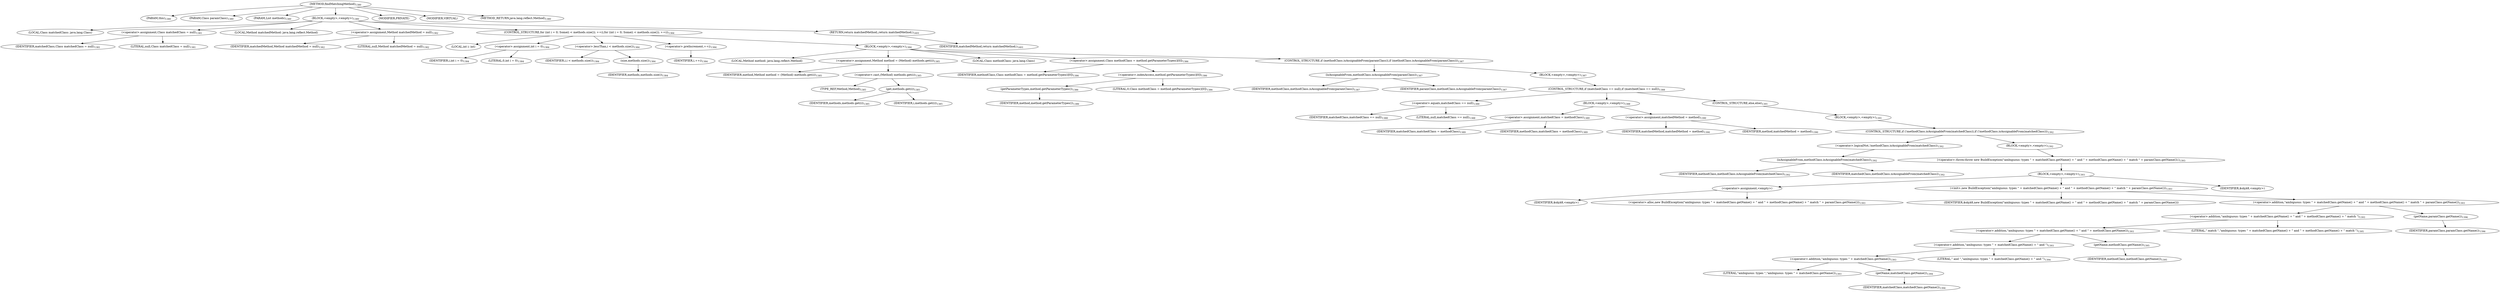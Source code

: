 digraph "findMatchingMethod" {  
"2338" [label = <(METHOD,findMatchingMethod)<SUB>1380</SUB>> ]
"2339" [label = <(PARAM,this)<SUB>1380</SUB>> ]
"2340" [label = <(PARAM,Class paramClass)<SUB>1380</SUB>> ]
"2341" [label = <(PARAM,List methods)<SUB>1380</SUB>> ]
"2342" [label = <(BLOCK,&lt;empty&gt;,&lt;empty&gt;)<SUB>1380</SUB>> ]
"2343" [label = <(LOCAL,Class matchedClass: java.lang.Class)> ]
"2344" [label = <(&lt;operator&gt;.assignment,Class matchedClass = null)<SUB>1381</SUB>> ]
"2345" [label = <(IDENTIFIER,matchedClass,Class matchedClass = null)<SUB>1381</SUB>> ]
"2346" [label = <(LITERAL,null,Class matchedClass = null)<SUB>1381</SUB>> ]
"2347" [label = <(LOCAL,Method matchedMethod: java.lang.reflect.Method)> ]
"2348" [label = <(&lt;operator&gt;.assignment,Method matchedMethod = null)<SUB>1382</SUB>> ]
"2349" [label = <(IDENTIFIER,matchedMethod,Method matchedMethod = null)<SUB>1382</SUB>> ]
"2350" [label = <(LITERAL,null,Method matchedMethod = null)<SUB>1382</SUB>> ]
"2351" [label = <(CONTROL_STRUCTURE,for (int i = 0; Some(i &lt; methods.size()); ++i),for (int i = 0; Some(i &lt; methods.size()); ++i))<SUB>1384</SUB>> ]
"2352" [label = <(LOCAL,int i: int)> ]
"2353" [label = <(&lt;operator&gt;.assignment,int i = 0)<SUB>1384</SUB>> ]
"2354" [label = <(IDENTIFIER,i,int i = 0)<SUB>1384</SUB>> ]
"2355" [label = <(LITERAL,0,int i = 0)<SUB>1384</SUB>> ]
"2356" [label = <(&lt;operator&gt;.lessThan,i &lt; methods.size())<SUB>1384</SUB>> ]
"2357" [label = <(IDENTIFIER,i,i &lt; methods.size())<SUB>1384</SUB>> ]
"2358" [label = <(size,methods.size())<SUB>1384</SUB>> ]
"2359" [label = <(IDENTIFIER,methods,methods.size())<SUB>1384</SUB>> ]
"2360" [label = <(&lt;operator&gt;.preIncrement,++i)<SUB>1384</SUB>> ]
"2361" [label = <(IDENTIFIER,i,++i)<SUB>1384</SUB>> ]
"2362" [label = <(BLOCK,&lt;empty&gt;,&lt;empty&gt;)<SUB>1384</SUB>> ]
"2363" [label = <(LOCAL,Method method: java.lang.reflect.Method)> ]
"2364" [label = <(&lt;operator&gt;.assignment,Method method = (Method) methods.get(i))<SUB>1385</SUB>> ]
"2365" [label = <(IDENTIFIER,method,Method method = (Method) methods.get(i))<SUB>1385</SUB>> ]
"2366" [label = <(&lt;operator&gt;.cast,(Method) methods.get(i))<SUB>1385</SUB>> ]
"2367" [label = <(TYPE_REF,Method,Method)<SUB>1385</SUB>> ]
"2368" [label = <(get,methods.get(i))<SUB>1385</SUB>> ]
"2369" [label = <(IDENTIFIER,methods,methods.get(i))<SUB>1385</SUB>> ]
"2370" [label = <(IDENTIFIER,i,methods.get(i))<SUB>1385</SUB>> ]
"2371" [label = <(LOCAL,Class methodClass: java.lang.Class)> ]
"2372" [label = <(&lt;operator&gt;.assignment,Class methodClass = method.getParameterTypes()[0])<SUB>1386</SUB>> ]
"2373" [label = <(IDENTIFIER,methodClass,Class methodClass = method.getParameterTypes()[0])<SUB>1386</SUB>> ]
"2374" [label = <(&lt;operator&gt;.indexAccess,method.getParameterTypes()[0])<SUB>1386</SUB>> ]
"2375" [label = <(getParameterTypes,method.getParameterTypes())<SUB>1386</SUB>> ]
"2376" [label = <(IDENTIFIER,method,method.getParameterTypes())<SUB>1386</SUB>> ]
"2377" [label = <(LITERAL,0,Class methodClass = method.getParameterTypes()[0])<SUB>1386</SUB>> ]
"2378" [label = <(CONTROL_STRUCTURE,if (methodClass.isAssignableFrom(paramClass)),if (methodClass.isAssignableFrom(paramClass)))<SUB>1387</SUB>> ]
"2379" [label = <(isAssignableFrom,methodClass.isAssignableFrom(paramClass))<SUB>1387</SUB>> ]
"2380" [label = <(IDENTIFIER,methodClass,methodClass.isAssignableFrom(paramClass))<SUB>1387</SUB>> ]
"2381" [label = <(IDENTIFIER,paramClass,methodClass.isAssignableFrom(paramClass))<SUB>1387</SUB>> ]
"2382" [label = <(BLOCK,&lt;empty&gt;,&lt;empty&gt;)<SUB>1387</SUB>> ]
"2383" [label = <(CONTROL_STRUCTURE,if (matchedClass == null),if (matchedClass == null))<SUB>1388</SUB>> ]
"2384" [label = <(&lt;operator&gt;.equals,matchedClass == null)<SUB>1388</SUB>> ]
"2385" [label = <(IDENTIFIER,matchedClass,matchedClass == null)<SUB>1388</SUB>> ]
"2386" [label = <(LITERAL,null,matchedClass == null)<SUB>1388</SUB>> ]
"2387" [label = <(BLOCK,&lt;empty&gt;,&lt;empty&gt;)<SUB>1388</SUB>> ]
"2388" [label = <(&lt;operator&gt;.assignment,matchedClass = methodClass)<SUB>1389</SUB>> ]
"2389" [label = <(IDENTIFIER,matchedClass,matchedClass = methodClass)<SUB>1389</SUB>> ]
"2390" [label = <(IDENTIFIER,methodClass,matchedClass = methodClass)<SUB>1389</SUB>> ]
"2391" [label = <(&lt;operator&gt;.assignment,matchedMethod = method)<SUB>1390</SUB>> ]
"2392" [label = <(IDENTIFIER,matchedMethod,matchedMethod = method)<SUB>1390</SUB>> ]
"2393" [label = <(IDENTIFIER,method,matchedMethod = method)<SUB>1390</SUB>> ]
"2394" [label = <(CONTROL_STRUCTURE,else,else)<SUB>1391</SUB>> ]
"2395" [label = <(BLOCK,&lt;empty&gt;,&lt;empty&gt;)<SUB>1391</SUB>> ]
"2396" [label = <(CONTROL_STRUCTURE,if (!methodClass.isAssignableFrom(matchedClass)),if (!methodClass.isAssignableFrom(matchedClass)))<SUB>1392</SUB>> ]
"2397" [label = <(&lt;operator&gt;.logicalNot,!methodClass.isAssignableFrom(matchedClass))<SUB>1392</SUB>> ]
"2398" [label = <(isAssignableFrom,methodClass.isAssignableFrom(matchedClass))<SUB>1392</SUB>> ]
"2399" [label = <(IDENTIFIER,methodClass,methodClass.isAssignableFrom(matchedClass))<SUB>1392</SUB>> ]
"2400" [label = <(IDENTIFIER,matchedClass,methodClass.isAssignableFrom(matchedClass))<SUB>1392</SUB>> ]
"2401" [label = <(BLOCK,&lt;empty&gt;,&lt;empty&gt;)<SUB>1392</SUB>> ]
"2402" [label = <(&lt;operator&gt;.throw,throw new BuildException(&quot;ambiguous: types &quot; + matchedClass.getName() + &quot; and &quot; + methodClass.getName() + &quot; match &quot; + paramClass.getName());)<SUB>1393</SUB>> ]
"2403" [label = <(BLOCK,&lt;empty&gt;,&lt;empty&gt;)<SUB>1393</SUB>> ]
"2404" [label = <(&lt;operator&gt;.assignment,&lt;empty&gt;)> ]
"2405" [label = <(IDENTIFIER,$obj48,&lt;empty&gt;)> ]
"2406" [label = <(&lt;operator&gt;.alloc,new BuildException(&quot;ambiguous: types &quot; + matchedClass.getName() + &quot; and &quot; + methodClass.getName() + &quot; match &quot; + paramClass.getName()))<SUB>1393</SUB>> ]
"2407" [label = <(&lt;init&gt;,new BuildException(&quot;ambiguous: types &quot; + matchedClass.getName() + &quot; and &quot; + methodClass.getName() + &quot; match &quot; + paramClass.getName()))<SUB>1393</SUB>> ]
"2408" [label = <(IDENTIFIER,$obj48,new BuildException(&quot;ambiguous: types &quot; + matchedClass.getName() + &quot; and &quot; + methodClass.getName() + &quot; match &quot; + paramClass.getName()))> ]
"2409" [label = <(&lt;operator&gt;.addition,&quot;ambiguous: types &quot; + matchedClass.getName() + &quot; and &quot; + methodClass.getName() + &quot; match &quot; + paramClass.getName())<SUB>1393</SUB>> ]
"2410" [label = <(&lt;operator&gt;.addition,&quot;ambiguous: types &quot; + matchedClass.getName() + &quot; and &quot; + methodClass.getName() + &quot; match &quot;)<SUB>1393</SUB>> ]
"2411" [label = <(&lt;operator&gt;.addition,&quot;ambiguous: types &quot; + matchedClass.getName() + &quot; and &quot; + methodClass.getName())<SUB>1393</SUB>> ]
"2412" [label = <(&lt;operator&gt;.addition,&quot;ambiguous: types &quot; + matchedClass.getName() + &quot; and &quot;)<SUB>1393</SUB>> ]
"2413" [label = <(&lt;operator&gt;.addition,&quot;ambiguous: types &quot; + matchedClass.getName())<SUB>1393</SUB>> ]
"2414" [label = <(LITERAL,&quot;ambiguous: types &quot;,&quot;ambiguous: types &quot; + matchedClass.getName())<SUB>1393</SUB>> ]
"2415" [label = <(getName,matchedClass.getName())<SUB>1394</SUB>> ]
"2416" [label = <(IDENTIFIER,matchedClass,matchedClass.getName())<SUB>1394</SUB>> ]
"2417" [label = <(LITERAL,&quot; and &quot;,&quot;ambiguous: types &quot; + matchedClass.getName() + &quot; and &quot;)<SUB>1394</SUB>> ]
"2418" [label = <(getName,methodClass.getName())<SUB>1395</SUB>> ]
"2419" [label = <(IDENTIFIER,methodClass,methodClass.getName())<SUB>1395</SUB>> ]
"2420" [label = <(LITERAL,&quot; match &quot;,&quot;ambiguous: types &quot; + matchedClass.getName() + &quot; and &quot; + methodClass.getName() + &quot; match &quot;)<SUB>1395</SUB>> ]
"2421" [label = <(getName,paramClass.getName())<SUB>1396</SUB>> ]
"2422" [label = <(IDENTIFIER,paramClass,paramClass.getName())<SUB>1396</SUB>> ]
"2423" [label = <(IDENTIFIER,$obj48,&lt;empty&gt;)> ]
"2424" [label = <(RETURN,return matchedMethod;,return matchedMethod;)<SUB>1401</SUB>> ]
"2425" [label = <(IDENTIFIER,matchedMethod,return matchedMethod;)<SUB>1401</SUB>> ]
"2426" [label = <(MODIFIER,PRIVATE)> ]
"2427" [label = <(MODIFIER,VIRTUAL)> ]
"2428" [label = <(METHOD_RETURN,java.lang.reflect.Method)<SUB>1380</SUB>> ]
  "2338" -> "2339" 
  "2338" -> "2340" 
  "2338" -> "2341" 
  "2338" -> "2342" 
  "2338" -> "2426" 
  "2338" -> "2427" 
  "2338" -> "2428" 
  "2342" -> "2343" 
  "2342" -> "2344" 
  "2342" -> "2347" 
  "2342" -> "2348" 
  "2342" -> "2351" 
  "2342" -> "2424" 
  "2344" -> "2345" 
  "2344" -> "2346" 
  "2348" -> "2349" 
  "2348" -> "2350" 
  "2351" -> "2352" 
  "2351" -> "2353" 
  "2351" -> "2356" 
  "2351" -> "2360" 
  "2351" -> "2362" 
  "2353" -> "2354" 
  "2353" -> "2355" 
  "2356" -> "2357" 
  "2356" -> "2358" 
  "2358" -> "2359" 
  "2360" -> "2361" 
  "2362" -> "2363" 
  "2362" -> "2364" 
  "2362" -> "2371" 
  "2362" -> "2372" 
  "2362" -> "2378" 
  "2364" -> "2365" 
  "2364" -> "2366" 
  "2366" -> "2367" 
  "2366" -> "2368" 
  "2368" -> "2369" 
  "2368" -> "2370" 
  "2372" -> "2373" 
  "2372" -> "2374" 
  "2374" -> "2375" 
  "2374" -> "2377" 
  "2375" -> "2376" 
  "2378" -> "2379" 
  "2378" -> "2382" 
  "2379" -> "2380" 
  "2379" -> "2381" 
  "2382" -> "2383" 
  "2383" -> "2384" 
  "2383" -> "2387" 
  "2383" -> "2394" 
  "2384" -> "2385" 
  "2384" -> "2386" 
  "2387" -> "2388" 
  "2387" -> "2391" 
  "2388" -> "2389" 
  "2388" -> "2390" 
  "2391" -> "2392" 
  "2391" -> "2393" 
  "2394" -> "2395" 
  "2395" -> "2396" 
  "2396" -> "2397" 
  "2396" -> "2401" 
  "2397" -> "2398" 
  "2398" -> "2399" 
  "2398" -> "2400" 
  "2401" -> "2402" 
  "2402" -> "2403" 
  "2403" -> "2404" 
  "2403" -> "2407" 
  "2403" -> "2423" 
  "2404" -> "2405" 
  "2404" -> "2406" 
  "2407" -> "2408" 
  "2407" -> "2409" 
  "2409" -> "2410" 
  "2409" -> "2421" 
  "2410" -> "2411" 
  "2410" -> "2420" 
  "2411" -> "2412" 
  "2411" -> "2418" 
  "2412" -> "2413" 
  "2412" -> "2417" 
  "2413" -> "2414" 
  "2413" -> "2415" 
  "2415" -> "2416" 
  "2418" -> "2419" 
  "2421" -> "2422" 
  "2424" -> "2425" 
}
